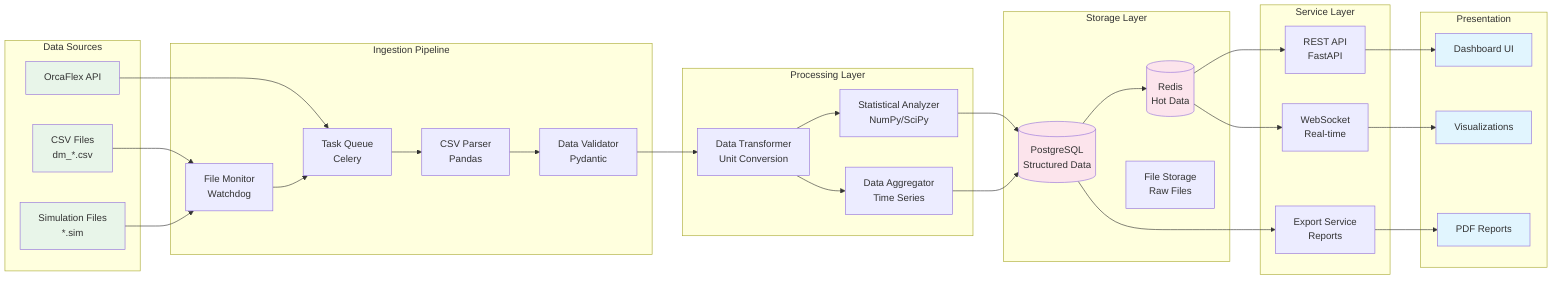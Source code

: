 graph LR
    subgraph "Data Sources"
        CSV[CSV Files<br/>dm_*.csv]
        SIM[Simulation Files<br/>*.sim]
        API_EXT[OrcaFlex API]
    end
    
    subgraph "Ingestion Pipeline"
        Monitor[File Monitor<br/>Watchdog]
        Queue[Task Queue<br/>Celery]
        Parser[CSV Parser<br/>Pandas]
        Validator[Data Validator<br/>Pydantic]
    end
    
    subgraph "Processing Layer"
        Transform[Data Transformer<br/>Unit Conversion]
        Analyzer[Statistical Analyzer<br/>NumPy/SciPy]
        Aggregator[Data Aggregator<br/>Time Series]
    end
    
    subgraph "Storage Layer"
        DB[(PostgreSQL<br/>Structured Data)]
        Cache[(Redis<br/>Hot Data)]
        Files[File Storage<br/>Raw Files]
    end
    
    subgraph "Service Layer"
        REST[REST API<br/>FastAPI]
        WS[WebSocket<br/>Real-time]
        Export[Export Service<br/>Reports]
    end
    
    subgraph "Presentation"
        Dashboard[Dashboard UI]
        Charts[Visualizations]
        Reports[PDF Reports]
    end
    
    CSV --> Monitor
    SIM --> Monitor
    API_EXT --> Queue
    Monitor --> Queue
    Queue --> Parser
    Parser --> Validator
    Validator --> Transform
    Transform --> Analyzer
    Transform --> Aggregator
    Analyzer --> DB
    Aggregator --> DB
    DB --> Cache
    Cache --> REST
    Cache --> WS
    DB --> Export
    REST --> Dashboard
    WS --> Charts
    Export --> Reports
    
    style CSV fill:#e8f5e9
    style SIM fill:#e8f5e9
    style API_EXT fill:#e8f5e9
    style DB fill:#fce4ec
    style Cache fill:#fce4ec
    style Dashboard fill:#e1f5fe
    style Charts fill:#e1f5fe
    style Reports fill:#e1f5fe